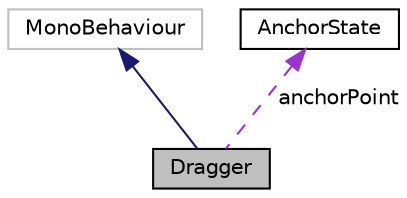 digraph "Dragger"
{
  edge [fontname="Helvetica",fontsize="10",labelfontname="Helvetica",labelfontsize="10"];
  node [fontname="Helvetica",fontsize="10",shape=record];
  Node3 [label="Dragger",height=0.2,width=0.4,color="black", fillcolor="grey75", style="filled", fontcolor="black"];
  Node4 -> Node3 [dir="back",color="midnightblue",fontsize="10",style="solid",fontname="Helvetica"];
  Node4 [label="MonoBehaviour",height=0.2,width=0.4,color="grey75", fillcolor="white", style="filled"];
  Node5 -> Node3 [dir="back",color="darkorchid3",fontsize="10",style="dashed",label=" anchorPoint" ,fontname="Helvetica"];
  Node5 [label="AnchorState",height=0.2,width=0.4,color="black", fillcolor="white", style="filled",URL="$class_anchor_state.html",tooltip="C&#39;est une ancre qui va posséder sa position ainsi que sa liberté "];
}
